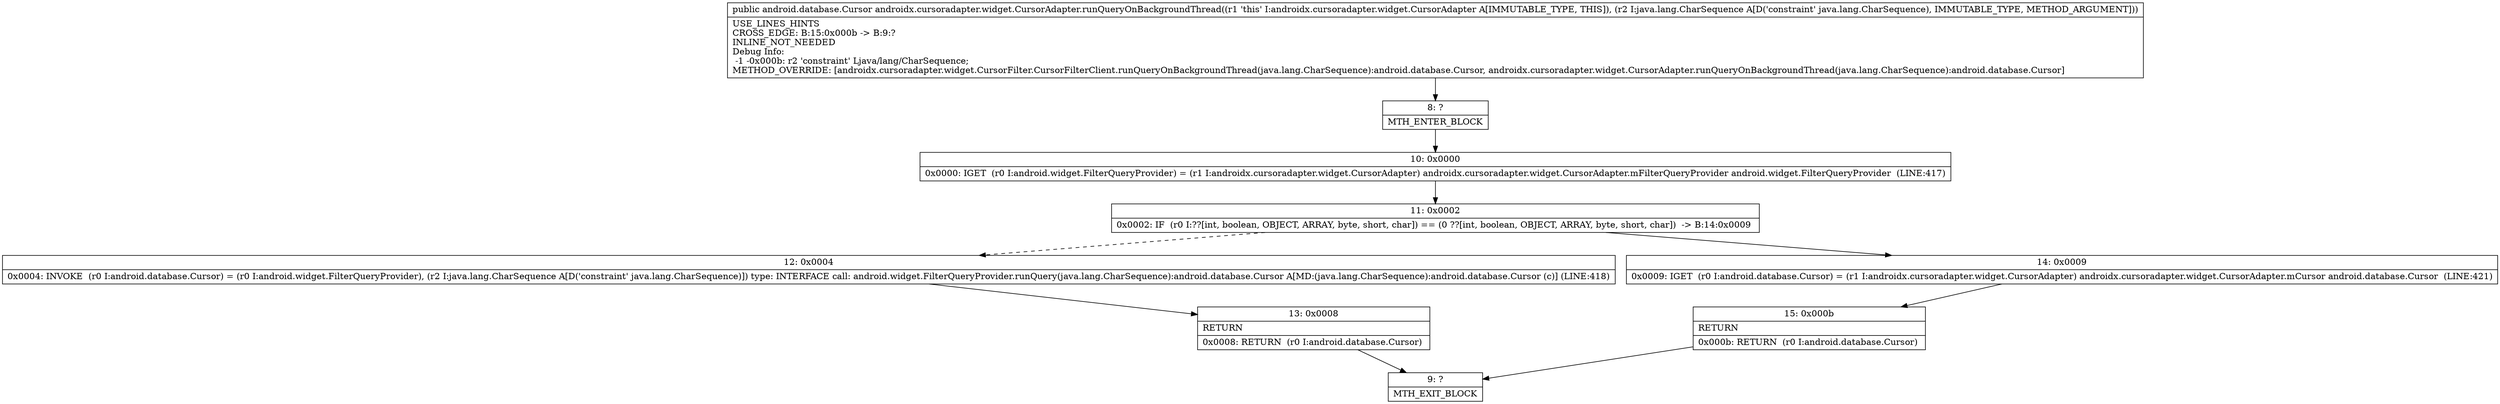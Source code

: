 digraph "CFG forandroidx.cursoradapter.widget.CursorAdapter.runQueryOnBackgroundThread(Ljava\/lang\/CharSequence;)Landroid\/database\/Cursor;" {
Node_8 [shape=record,label="{8\:\ ?|MTH_ENTER_BLOCK\l}"];
Node_10 [shape=record,label="{10\:\ 0x0000|0x0000: IGET  (r0 I:android.widget.FilterQueryProvider) = (r1 I:androidx.cursoradapter.widget.CursorAdapter) androidx.cursoradapter.widget.CursorAdapter.mFilterQueryProvider android.widget.FilterQueryProvider  (LINE:417)\l}"];
Node_11 [shape=record,label="{11\:\ 0x0002|0x0002: IF  (r0 I:??[int, boolean, OBJECT, ARRAY, byte, short, char]) == (0 ??[int, boolean, OBJECT, ARRAY, byte, short, char])  \-\> B:14:0x0009 \l}"];
Node_12 [shape=record,label="{12\:\ 0x0004|0x0004: INVOKE  (r0 I:android.database.Cursor) = (r0 I:android.widget.FilterQueryProvider), (r2 I:java.lang.CharSequence A[D('constraint' java.lang.CharSequence)]) type: INTERFACE call: android.widget.FilterQueryProvider.runQuery(java.lang.CharSequence):android.database.Cursor A[MD:(java.lang.CharSequence):android.database.Cursor (c)] (LINE:418)\l}"];
Node_13 [shape=record,label="{13\:\ 0x0008|RETURN\l|0x0008: RETURN  (r0 I:android.database.Cursor) \l}"];
Node_9 [shape=record,label="{9\:\ ?|MTH_EXIT_BLOCK\l}"];
Node_14 [shape=record,label="{14\:\ 0x0009|0x0009: IGET  (r0 I:android.database.Cursor) = (r1 I:androidx.cursoradapter.widget.CursorAdapter) androidx.cursoradapter.widget.CursorAdapter.mCursor android.database.Cursor  (LINE:421)\l}"];
Node_15 [shape=record,label="{15\:\ 0x000b|RETURN\l|0x000b: RETURN  (r0 I:android.database.Cursor) \l}"];
MethodNode[shape=record,label="{public android.database.Cursor androidx.cursoradapter.widget.CursorAdapter.runQueryOnBackgroundThread((r1 'this' I:androidx.cursoradapter.widget.CursorAdapter A[IMMUTABLE_TYPE, THIS]), (r2 I:java.lang.CharSequence A[D('constraint' java.lang.CharSequence), IMMUTABLE_TYPE, METHOD_ARGUMENT]))  | USE_LINES_HINTS\lCROSS_EDGE: B:15:0x000b \-\> B:9:?\lINLINE_NOT_NEEDED\lDebug Info:\l  \-1 \-0x000b: r2 'constraint' Ljava\/lang\/CharSequence;\lMETHOD_OVERRIDE: [androidx.cursoradapter.widget.CursorFilter.CursorFilterClient.runQueryOnBackgroundThread(java.lang.CharSequence):android.database.Cursor, androidx.cursoradapter.widget.CursorAdapter.runQueryOnBackgroundThread(java.lang.CharSequence):android.database.Cursor]\l}"];
MethodNode -> Node_8;Node_8 -> Node_10;
Node_10 -> Node_11;
Node_11 -> Node_12[style=dashed];
Node_11 -> Node_14;
Node_12 -> Node_13;
Node_13 -> Node_9;
Node_14 -> Node_15;
Node_15 -> Node_9;
}

